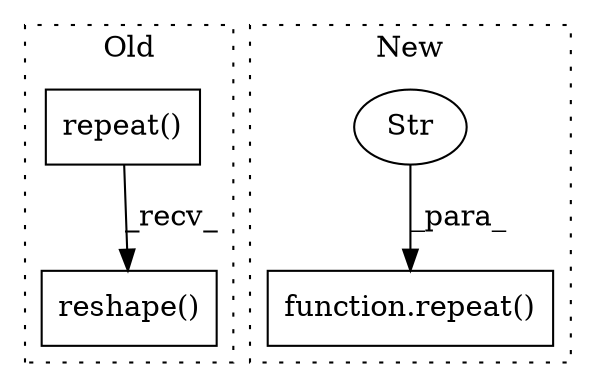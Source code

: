 digraph G {
subgraph cluster0 {
1 [label="repeat()" a="75" s="4143,4196" l="19,1" shape="box"];
4 [label="reshape()" a="75" s="4244,4267" l="22,12" shape="box"];
label = "Old";
style="dotted";
}
subgraph cluster1 {
2 [label="function.repeat()" a="75" s="4099,4123" l="7,15" shape="box"];
3 [label="Str" a="66" s="4109" l="14" shape="ellipse"];
label = "New";
style="dotted";
}
1 -> 4 [label="_recv_"];
3 -> 2 [label="_para_"];
}